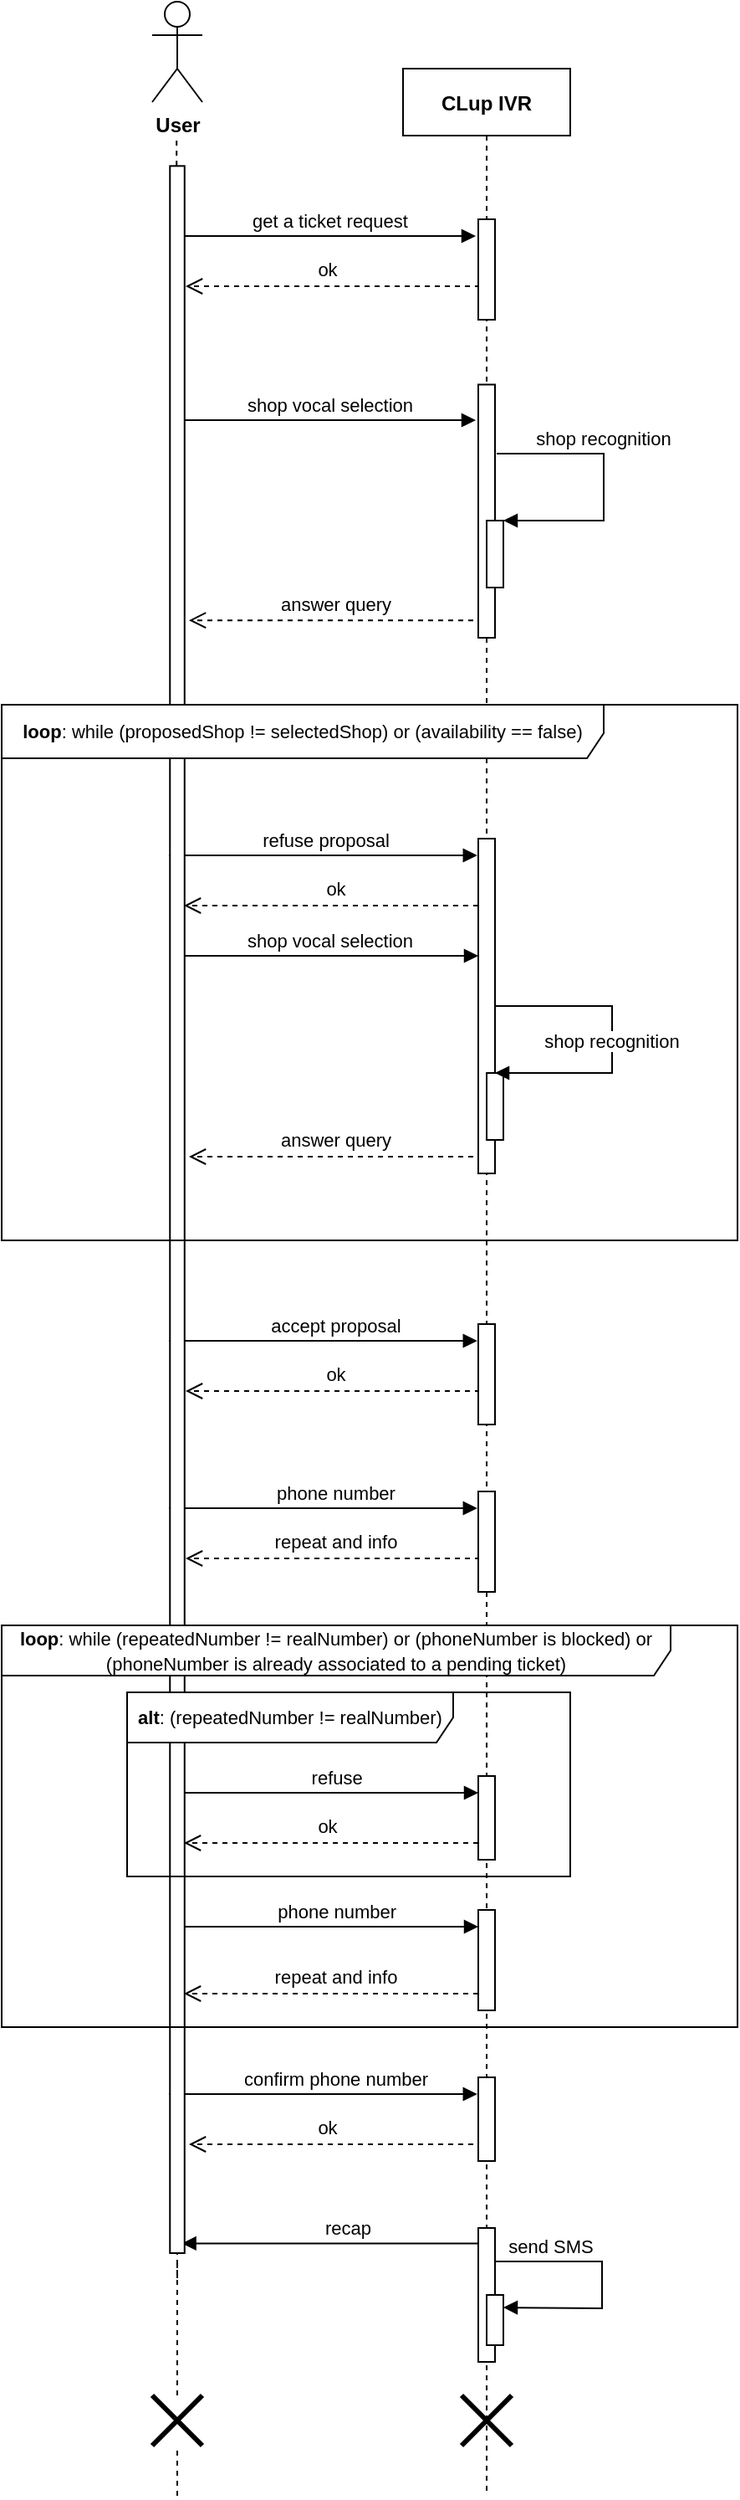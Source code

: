 <mxfile version="13.10.9" type="device"><diagram id="kgpKYQtTHZ0yAKxKKP6v" name="Page-1"><mxGraphModel dx="868" dy="448" grid="1" gridSize="10" guides="1" tooltips="1" connect="1" arrows="1" fold="1" page="1" pageScale="1" pageWidth="850" pageHeight="1100" math="0" shadow="0"><root><mxCell id="0"/><mxCell id="1" parent="0"/><mxCell id="POgg_-JSWmGYiwwNFVb0-7" value="" style="verticalAlign=bottom;endArrow=open;dashed=1;endSize=8;shadow=0;strokeWidth=1;" parent="1" edge="1"><mxGeometry x="-0.003" y="-39" relative="1" as="geometry"><mxPoint x="172" y="1320" as="targetPoint"/><mxPoint x="348" y="1320" as="sourcePoint"/><Array as="points"/><mxPoint as="offset"/></mxGeometry></mxCell><mxCell id="POgg_-JSWmGYiwwNFVb0-6" value="confirm phone number" style="verticalAlign=bottom;endArrow=block;shadow=0;strokeWidth=1;entryX=0.05;entryY=1.06;entryDx=0;entryDy=0;entryPerimeter=0;" parent="1" edge="1"><mxGeometry x="0.085" relative="1" as="geometry"><mxPoint x="160.0" y="1290" as="sourcePoint"/><mxPoint x="344.4" y="1290" as="targetPoint"/><Array as="points"><mxPoint x="210.0" y="1290"/><mxPoint x="290" y="1290"/></Array><mxPoint as="offset"/></mxGeometry></mxCell><mxCell id="SQl4kbF1-6tRpaSCgyE5-23" value="" style="verticalAlign=bottom;endArrow=open;dashed=1;endSize=8;shadow=0;strokeWidth=1;" parent="1" edge="1"><mxGeometry x="-0.003" y="-39" relative="1" as="geometry"><mxPoint x="170" y="970" as="targetPoint"/><mxPoint x="346" y="970" as="sourcePoint"/><Array as="points"/><mxPoint as="offset"/></mxGeometry></mxCell><mxCell id="SQl4kbF1-6tRpaSCgyE5-20" value="" style="verticalAlign=bottom;endArrow=open;dashed=1;endSize=8;shadow=0;strokeWidth=1;" parent="1" edge="1"><mxGeometry x="-0.003" y="-39" relative="1" as="geometry"><mxPoint x="170" y="870" as="targetPoint"/><mxPoint x="346" y="870" as="sourcePoint"/><Array as="points"/><mxPoint as="offset"/></mxGeometry></mxCell><mxCell id="SQl4kbF1-6tRpaSCgyE5-14" value="" style="verticalAlign=bottom;endArrow=open;dashed=1;endSize=8;shadow=0;strokeWidth=1;" parent="1" edge="1"><mxGeometry x="-0.003" y="-39" relative="1" as="geometry"><mxPoint x="172" y="730" as="targetPoint"/><mxPoint x="348" y="730" as="sourcePoint"/><Array as="points"/><mxPoint as="offset"/></mxGeometry></mxCell><mxCell id="78HqADANHhz3Iqn3kBpb-15" value="shop vocal selection" style="verticalAlign=bottom;endArrow=block;shadow=0;strokeWidth=1;" parent="1" edge="1"><mxGeometry relative="1" as="geometry"><mxPoint x="168" y="610" as="sourcePoint"/><mxPoint x="345" y="610" as="targetPoint"/><Array as="points"><mxPoint x="218" y="610"/></Array><mxPoint as="offset"/></mxGeometry></mxCell><mxCell id="SQl4kbF1-6tRpaSCgyE5-3" value="" style="verticalAlign=bottom;endArrow=open;dashed=1;endSize=8;shadow=0;strokeWidth=1;" parent="1" edge="1"><mxGeometry x="-0.003" y="-39" relative="1" as="geometry"><mxPoint x="172" y="409.6" as="targetPoint"/><mxPoint x="348" y="409.6" as="sourcePoint"/><Array as="points"/><mxPoint as="offset"/></mxGeometry></mxCell><mxCell id="78HqADANHhz3Iqn3kBpb-2" value="" style="verticalAlign=bottom;endArrow=open;dashed=1;endSize=8;shadow=0;strokeWidth=1;" parent="1" edge="1"><mxGeometry x="-0.003" y="-39" relative="1" as="geometry"><mxPoint x="170" y="210" as="targetPoint"/><mxPoint x="346" y="210" as="sourcePoint"/><Array as="points"/><mxPoint as="offset"/></mxGeometry></mxCell><mxCell id="SQl4kbF1-6tRpaSCgyE5-11" value="" style="verticalAlign=bottom;endArrow=open;dashed=1;endSize=8;shadow=0;strokeWidth=1;" parent="1" edge="1"><mxGeometry x="-0.003" y="-39" relative="1" as="geometry"><mxPoint x="169" y="580" as="targetPoint"/><mxPoint x="345" y="580" as="sourcePoint"/><Array as="points"/><mxPoint as="offset"/></mxGeometry></mxCell><mxCell id="SQl4kbF1-6tRpaSCgyE5-35" value="recap" style="verticalAlign=bottom;endArrow=block;shadow=0;strokeWidth=1;entryX=0.05;entryY=1.06;entryDx=0;entryDy=0;entryPerimeter=0;" parent="1" edge="1"><mxGeometry x="-0.078" relative="1" as="geometry"><mxPoint x="352.2" y="1379.2" as="sourcePoint"/><mxPoint x="167.8" y="1379.2" as="targetPoint"/><Array as="points"><mxPoint x="297.8" y="1379.2"/><mxPoint x="217.8" y="1379.2"/></Array><mxPoint as="offset"/></mxGeometry></mxCell><mxCell id="3nuBFxr9cyL0pnOWT2aG-5" value="CLup IVR" style="shape=umlLifeline;perimeter=lifelinePerimeter;container=1;collapsible=0;recursiveResize=0;rounded=0;shadow=0;strokeWidth=1;fontStyle=1" parent="1" vertex="1"><mxGeometry x="300" y="80" width="100" height="1450" as="geometry"/></mxCell><mxCell id="3nuBFxr9cyL0pnOWT2aG-6" value="" style="points=[];perimeter=orthogonalPerimeter;rounded=0;shadow=0;strokeWidth=1;" parent="3nuBFxr9cyL0pnOWT2aG-5" vertex="1"><mxGeometry x="45" y="90" width="10" height="60" as="geometry"/></mxCell><mxCell id="78HqADANHhz3Iqn3kBpb-6" value="" style="rounded=0;whiteSpace=wrap;html=1;direction=south;" parent="3nuBFxr9cyL0pnOWT2aG-5" vertex="1"><mxGeometry x="45" y="188.75" width="10" height="151.25" as="geometry"/></mxCell><mxCell id="78HqADANHhz3Iqn3kBpb-7" value="" style="rounded=0;whiteSpace=wrap;html=1;direction=south;" parent="3nuBFxr9cyL0pnOWT2aG-5" vertex="1"><mxGeometry x="50" y="270" width="10" height="40" as="geometry"/></mxCell><mxCell id="SQl4kbF1-6tRpaSCgyE5-10" value="" style="rounded=0;whiteSpace=wrap;html=1;direction=south;" parent="3nuBFxr9cyL0pnOWT2aG-5" vertex="1"><mxGeometry x="45" y="460" width="10" height="200" as="geometry"/></mxCell><mxCell id="78HqADANHhz3Iqn3kBpb-17" value="" style="rounded=0;whiteSpace=wrap;html=1;direction=south;" parent="3nuBFxr9cyL0pnOWT2aG-5" vertex="1"><mxGeometry x="50" y="600" width="10" height="40" as="geometry"/></mxCell><mxCell id="SQl4kbF1-6tRpaSCgyE5-19" value="" style="points=[];perimeter=orthogonalPerimeter;rounded=0;shadow=0;strokeWidth=1;" parent="3nuBFxr9cyL0pnOWT2aG-5" vertex="1"><mxGeometry x="45" y="750" width="10" height="60" as="geometry"/></mxCell><mxCell id="SQl4kbF1-6tRpaSCgyE5-21" value="" style="points=[];perimeter=orthogonalPerimeter;rounded=0;shadow=0;strokeWidth=1;" parent="3nuBFxr9cyL0pnOWT2aG-5" vertex="1"><mxGeometry x="45" y="850" width="10" height="60" as="geometry"/></mxCell><mxCell id="SQl4kbF1-6tRpaSCgyE5-34" value="" style="rounded=0;whiteSpace=wrap;html=1;direction=south;" parent="3nuBFxr9cyL0pnOWT2aG-5" vertex="1"><mxGeometry x="45" y="1100" width="10" height="60" as="geometry"/></mxCell><mxCell id="POgg_-JSWmGYiwwNFVb0-3" value="" style="points=[];perimeter=orthogonalPerimeter;rounded=0;shadow=0;strokeWidth=1;" parent="3nuBFxr9cyL0pnOWT2aG-5" vertex="1"><mxGeometry x="45" y="1020" width="10" height="50" as="geometry"/></mxCell><mxCell id="SQl4kbF1-6tRpaSCgyE5-27" value="" style="rounded=0;whiteSpace=wrap;html=1;direction=south;" parent="3nuBFxr9cyL0pnOWT2aG-5" vertex="1"><mxGeometry x="45" y="1290" width="10" height="80" as="geometry"/></mxCell><mxCell id="SQl4kbF1-6tRpaSCgyE5-45" value="send SMS" style="verticalAlign=bottom;endArrow=block;shadow=0;strokeWidth=1;rounded=0;entryX=0.25;entryY=0;entryDx=0;entryDy=0;exitX=0.25;exitY=0;exitDx=0;exitDy=0;" parent="3nuBFxr9cyL0pnOWT2aG-5" source="SQl4kbF1-6tRpaSCgyE5-27" target="SQl4kbF1-6tRpaSCgyE5-44" edge="1"><mxGeometry x="-0.554" relative="1" as="geometry"><mxPoint x="55" y="1210" as="sourcePoint"/><mxPoint x="59" y="1250" as="targetPoint"/><Array as="points"><mxPoint x="119" y="1310"/><mxPoint x="119" y="1338"/></Array><mxPoint as="offset"/></mxGeometry></mxCell><mxCell id="POgg_-JSWmGYiwwNFVb0-5" value="" style="rounded=0;whiteSpace=wrap;html=1;direction=south;" parent="3nuBFxr9cyL0pnOWT2aG-5" vertex="1"><mxGeometry x="45" y="1200" width="10" height="50" as="geometry"/></mxCell><mxCell id="SQl4kbF1-6tRpaSCgyE5-39" value="" style="shape=umlDestroy;whiteSpace=wrap;html=1;strokeWidth=3;fontSize=11;" parent="3nuBFxr9cyL0pnOWT2aG-5" vertex="1"><mxGeometry x="35" y="1390" width="30" height="30" as="geometry"/></mxCell><mxCell id="SQl4kbF1-6tRpaSCgyE5-44" value="" style="rounded=0;whiteSpace=wrap;html=1;fontSize=11;direction=south;" parent="3nuBFxr9cyL0pnOWT2aG-5" vertex="1"><mxGeometry x="50" y="1330" width="10" height="30" as="geometry"/></mxCell><mxCell id="SQl4kbF1-6tRpaSCgyE5-30" value="phone number" style="verticalAlign=bottom;endArrow=block;shadow=0;strokeWidth=1;entryX=0.05;entryY=1.06;entryDx=0;entryDy=0;entryPerimeter=0;" parent="1" edge="1"><mxGeometry x="0.085" relative="1" as="geometry"><mxPoint x="160.6" y="1190" as="sourcePoint"/><mxPoint x="345.0" y="1190" as="targetPoint"/><Array as="points"><mxPoint x="210.6" y="1190"/><mxPoint x="290.6" y="1190"/></Array><mxPoint as="offset"/></mxGeometry></mxCell><mxCell id="78HqADANHhz3Iqn3kBpb-1" value="get a ticket request" style="verticalAlign=bottom;endArrow=block;shadow=0;strokeWidth=1;" parent="1" edge="1"><mxGeometry x="0.018" y="1" relative="1" as="geometry"><mxPoint x="166.5" y="180" as="sourcePoint"/><mxPoint x="343.5" y="180" as="targetPoint"/><Array as="points"><mxPoint x="216.5" y="180"/><mxPoint x="296.5" y="180"/></Array><mxPoint y="1" as="offset"/></mxGeometry></mxCell><mxCell id="78HqADANHhz3Iqn3kBpb-5" value="shop vocal selection" style="verticalAlign=bottom;endArrow=block;shadow=0;strokeWidth=1;" parent="1" edge="1"><mxGeometry x="0.017" relative="1" as="geometry"><mxPoint x="166.5" y="290" as="sourcePoint"/><mxPoint x="343.5" y="290" as="targetPoint"/><Array as="points"><mxPoint x="216.5" y="290"/><mxPoint x="296.5" y="290"/></Array><mxPoint as="offset"/></mxGeometry></mxCell><mxCell id="SQl4kbF1-6tRpaSCgyE5-26" value="refuse" style="verticalAlign=bottom;endArrow=block;shadow=0;strokeWidth=1;entryX=0.05;entryY=1.06;entryDx=0;entryDy=0;entryPerimeter=0;" parent="1" edge="1"><mxGeometry x="0.085" relative="1" as="geometry"><mxPoint x="160.6" y="1110" as="sourcePoint"/><mxPoint x="345.0" y="1110" as="targetPoint"/><Array as="points"><mxPoint x="210.6" y="1110"/><mxPoint x="290.6" y="1110"/></Array><mxPoint as="offset"/></mxGeometry></mxCell><mxCell id="SQl4kbF1-6tRpaSCgyE5-22" value="phone number" style="verticalAlign=bottom;endArrow=block;shadow=0;strokeWidth=1;entryX=0.05;entryY=1.06;entryDx=0;entryDy=0;entryPerimeter=0;" parent="1" edge="1"><mxGeometry x="0.085" relative="1" as="geometry"><mxPoint x="160" y="940" as="sourcePoint"/><mxPoint x="344.4" y="940" as="targetPoint"/><Array as="points"><mxPoint x="210" y="940"/><mxPoint x="290" y="940"/></Array><mxPoint as="offset"/></mxGeometry></mxCell><mxCell id="SQl4kbF1-6tRpaSCgyE5-17" value="accept proposal" style="verticalAlign=bottom;endArrow=block;shadow=0;strokeWidth=1;entryX=0.05;entryY=1.06;entryDx=0;entryDy=0;entryPerimeter=0;" parent="1" edge="1"><mxGeometry x="0.085" relative="1" as="geometry"><mxPoint x="160" y="840" as="sourcePoint"/><mxPoint x="344.4" y="840" as="targetPoint"/><Array as="points"><mxPoint x="210" y="840"/><mxPoint x="290" y="840"/></Array><mxPoint as="offset"/></mxGeometry></mxCell><mxCell id="SQl4kbF1-6tRpaSCgyE5-9" value="refuse proposal" style="verticalAlign=bottom;endArrow=block;shadow=0;strokeWidth=1;entryX=0.05;entryY=1.06;entryDx=0;entryDy=0;entryPerimeter=0;" parent="1" target="SQl4kbF1-6tRpaSCgyE5-10" edge="1"><mxGeometry x="0.018" y="1" relative="1" as="geometry"><mxPoint x="160" y="550" as="sourcePoint"/><mxPoint x="337" y="550" as="targetPoint"/><Array as="points"><mxPoint x="210" y="550"/><mxPoint x="290" y="550"/></Array><mxPoint y="1" as="offset"/></mxGeometry></mxCell><mxCell id="OjuSzZQgA0Jdczm6zic6-1" value="&lt;b&gt;User&lt;/b&gt;" style="shape=umlActor;verticalLabelPosition=bottom;verticalAlign=top;html=1;outlineConnect=0;" parent="1" vertex="1"><mxGeometry x="150" y="40" width="30" height="60" as="geometry"/></mxCell><mxCell id="OjuSzZQgA0Jdczm6zic6-3" value="" style="endArrow=none;dashed=1;html=1;" parent="1" source="POgg_-JSWmGYiwwNFVb0-9" edge="1"><mxGeometry width="50" height="50" relative="1" as="geometry"><mxPoint x="165" y="1530" as="sourcePoint"/><mxPoint x="164.6" y="120" as="targetPoint"/><Array as="points"/></mxGeometry></mxCell><mxCell id="OjuSzZQgA0Jdczm6zic6-6" value="" style="rounded=0;whiteSpace=wrap;html=1;rotation=90;" parent="1" vertex="1"><mxGeometry x="-458.42" y="757.21" width="1246.85" height="8.75" as="geometry"/></mxCell><mxCell id="78HqADANHhz3Iqn3kBpb-8" value="shop recognition" style="verticalAlign=bottom;endArrow=block;shadow=0;strokeWidth=1;rounded=0;" parent="1" edge="1"><mxGeometry x="-0.22" relative="1" as="geometry"><mxPoint x="356" y="310" as="sourcePoint"/><mxPoint x="360" y="350" as="targetPoint"/><Array as="points"><mxPoint x="420" y="310"/><mxPoint x="420" y="350"/><mxPoint x="370" y="350"/></Array><mxPoint as="offset"/></mxGeometry></mxCell><mxCell id="SQl4kbF1-6tRpaSCgyE5-5" value="&lt;span style=&quot;font-size: 11px&quot;&gt;answer query&lt;/span&gt;" style="text;html=1;strokeColor=none;fillColor=none;align=center;verticalAlign=middle;whiteSpace=wrap;rounded=0;fontSize=11;" parent="1" vertex="1"><mxGeometry x="225" y="390" width="70" height="20" as="geometry"/></mxCell><mxCell id="SQl4kbF1-6tRpaSCgyE5-12" value="shop recognition" style="verticalAlign=bottom;endArrow=block;shadow=0;strokeWidth=1;rounded=0;entryX=0;entryY=0.5;entryDx=0;entryDy=0;" parent="1" target="78HqADANHhz3Iqn3kBpb-17" edge="1"><mxGeometry x="0.111" relative="1" as="geometry"><mxPoint x="355" y="640" as="sourcePoint"/><mxPoint x="365" y="680.0" as="targetPoint"/><Array as="points"><mxPoint x="425" y="640.0"/><mxPoint x="425" y="680.0"/><mxPoint x="375" y="680.0"/></Array><mxPoint as="offset"/></mxGeometry></mxCell><mxCell id="SQl4kbF1-6tRpaSCgyE5-15" value="&lt;span style=&quot;font-size: 11px&quot;&gt;answer query&lt;/span&gt;" style="text;html=1;strokeColor=none;fillColor=none;align=center;verticalAlign=middle;whiteSpace=wrap;rounded=0;fontSize=11;" parent="1" vertex="1"><mxGeometry x="225" y="710" width="70" height="20" as="geometry"/></mxCell><mxCell id="SQl4kbF1-6tRpaSCgyE5-24" value="repeat and info" style="text;html=1;strokeColor=none;fillColor=none;align=center;verticalAlign=middle;whiteSpace=wrap;rounded=0;fontSize=11;" parent="1" vertex="1"><mxGeometry x="205" y="950" width="110" height="20" as="geometry"/></mxCell><mxCell id="SQl4kbF1-6tRpaSCgyE5-29" value="" style="verticalAlign=bottom;endArrow=open;dashed=1;endSize=8;shadow=0;strokeWidth=1;" parent="1" edge="1"><mxGeometry x="-0.003" y="-39" relative="1" as="geometry"><mxPoint x="169" y="1140" as="targetPoint"/><mxPoint x="345" y="1140" as="sourcePoint"/><Array as="points"/><mxPoint as="offset"/></mxGeometry></mxCell><mxCell id="SQl4kbF1-6tRpaSCgyE5-31" value="" style="verticalAlign=bottom;endArrow=open;dashed=1;endSize=8;shadow=0;strokeWidth=1;" parent="1" edge="1"><mxGeometry x="-0.003" y="-39" relative="1" as="geometry"><mxPoint x="169" y="1230" as="targetPoint"/><mxPoint x="345" y="1230" as="sourcePoint"/><Array as="points"/><mxPoint as="offset"/></mxGeometry></mxCell><mxCell id="SQl4kbF1-6tRpaSCgyE5-32" value="repeat and info" style="text;html=1;strokeColor=none;fillColor=none;align=center;verticalAlign=middle;whiteSpace=wrap;rounded=0;fontSize=11;" parent="1" vertex="1"><mxGeometry x="205" y="1200" width="110" height="40" as="geometry"/></mxCell><mxCell id="SQl4kbF1-6tRpaSCgyE5-38" value="" style="endArrow=none;dashed=1;html=1;" parent="1" edge="1"><mxGeometry width="50" height="50" relative="1" as="geometry"><mxPoint x="165" y="1400" as="sourcePoint"/><mxPoint x="165" y="1390" as="targetPoint"/><Array as="points"/></mxGeometry></mxCell><mxCell id="SQl4kbF1-6tRpaSCgyE5-46" value="ok" style="text;html=1;strokeColor=none;fillColor=none;align=center;verticalAlign=middle;whiteSpace=wrap;rounded=0;fontSize=11;" parent="1" vertex="1"><mxGeometry x="240" y="830" width="40" height="60" as="geometry"/></mxCell><mxCell id="SQl4kbF1-6tRpaSCgyE5-48" value="ok" style="text;html=1;strokeColor=none;fillColor=none;align=center;verticalAlign=middle;whiteSpace=wrap;rounded=0;fontSize=11;" parent="1" vertex="1"><mxGeometry x="240" y="550" width="40" height="40" as="geometry"/></mxCell><mxCell id="SQl4kbF1-6tRpaSCgyE5-49" value="ok" style="text;html=1;strokeColor=none;fillColor=none;align=center;verticalAlign=middle;whiteSpace=wrap;rounded=0;fontSize=11;" parent="1" vertex="1"><mxGeometry x="235" y="190" width="40" height="20" as="geometry"/></mxCell><mxCell id="SQl4kbF1-6tRpaSCgyE5-50" value="ok" style="text;html=1;strokeColor=none;fillColor=none;align=center;verticalAlign=middle;whiteSpace=wrap;rounded=0;fontSize=11;" parent="1" vertex="1"><mxGeometry x="235" y="1125" width="40" height="10" as="geometry"/></mxCell><mxCell id="78HqADANHhz3Iqn3kBpb-12" value="&lt;font style=&quot;font-size: 11px&quot;&gt;&lt;b&gt;loop&lt;/b&gt;: while (proposedShop != selectedShop) or (availability == false)&lt;/font&gt;" style="shape=umlFrame;whiteSpace=wrap;html=1;width=360;height=32;" parent="1" vertex="1"><mxGeometry x="60" y="460" width="440" height="320" as="geometry"/></mxCell><mxCell id="POgg_-JSWmGYiwwNFVb0-1" value="&lt;font style=&quot;font-size: 11px&quot;&gt;&lt;b&gt;alt&lt;/b&gt;: (repeatedNumber != realNumber)&lt;/font&gt;" style="shape=umlFrame;whiteSpace=wrap;html=1;width=195;height=30;" parent="1" vertex="1"><mxGeometry x="135" y="1050" width="265" height="110" as="geometry"/></mxCell><mxCell id="SQl4kbF1-6tRpaSCgyE5-25" value="&lt;font style=&quot;font-size: 11px&quot;&gt;&lt;b&gt;loop&lt;/b&gt;: while (repeatedNumber != realNumber) or (phoneNumber is blocked) or (phoneNumber is already associated to a pending ticket)&lt;/font&gt;" style="shape=umlFrame;whiteSpace=wrap;html=1;width=400;height=30;" parent="1" vertex="1"><mxGeometry x="60" y="1010" width="440" height="240" as="geometry"/></mxCell><mxCell id="POgg_-JSWmGYiwwNFVb0-8" value="ok" style="text;html=1;strokeColor=none;fillColor=none;align=center;verticalAlign=middle;whiteSpace=wrap;rounded=0;fontSize=11;" parent="1" vertex="1"><mxGeometry x="235" y="1280" width="40" height="60" as="geometry"/></mxCell><mxCell id="POgg_-JSWmGYiwwNFVb0-9" value="" style="shape=umlDestroy;whiteSpace=wrap;html=1;strokeWidth=3;fontSize=11;" parent="1" vertex="1"><mxGeometry x="150" y="1470" width="30" height="30" as="geometry"/></mxCell><mxCell id="POgg_-JSWmGYiwwNFVb0-11" value="" style="endArrow=none;dashed=1;html=1;" parent="1" target="POgg_-JSWmGYiwwNFVb0-9" edge="1"><mxGeometry width="50" height="50" relative="1" as="geometry"><mxPoint x="165" y="1530" as="sourcePoint"/><mxPoint x="164.6" y="120" as="targetPoint"/><Array as="points"/></mxGeometry></mxCell></root></mxGraphModel></diagram></mxfile>